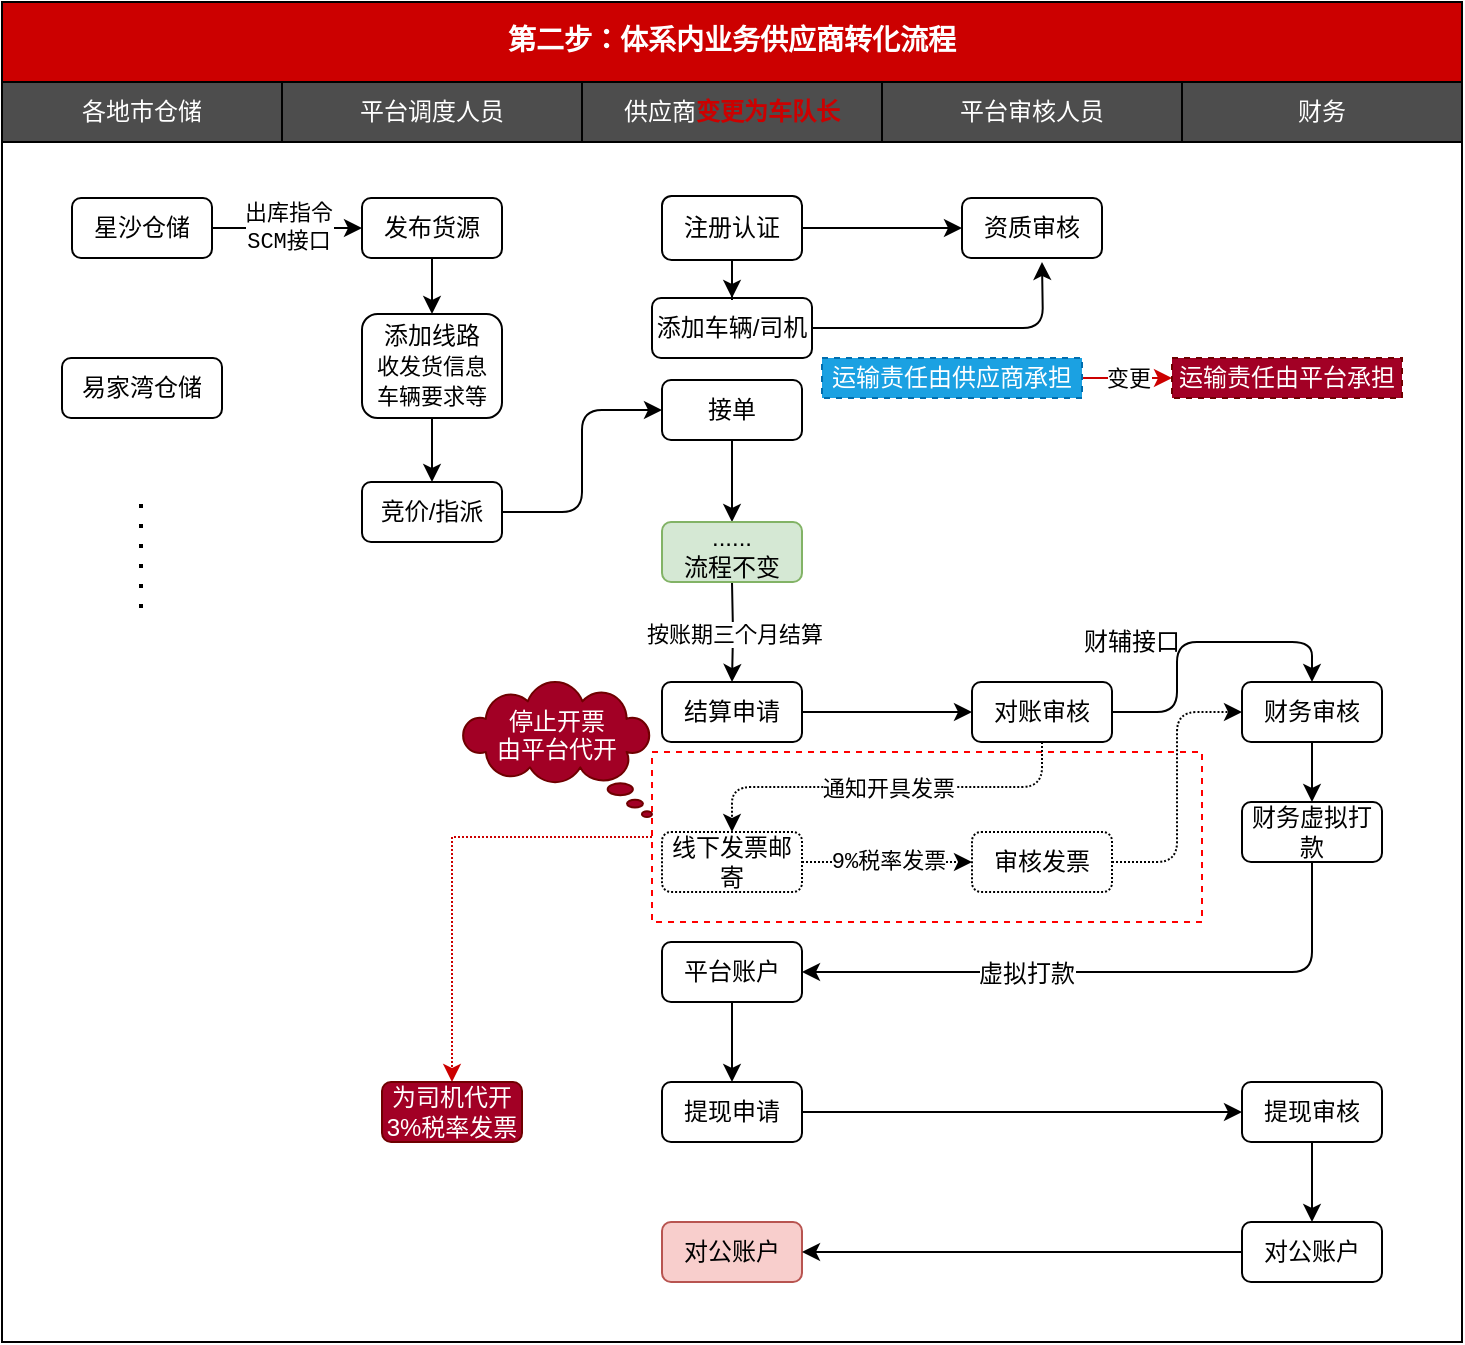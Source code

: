 <mxfile version="12.4.8" type="github"><diagram id="3_ST8aORF-W1Ic3_STmp" name="第 1 页"><mxGraphModel dx="854" dy="429" grid="1" gridSize="10" guides="1" tooltips="1" connect="1" arrows="1" fold="1" page="1" pageScale="1" pageWidth="827" pageHeight="1169" math="0" shadow="0"><root><mxCell id="0"/><mxCell id="1" parent="0"/><mxCell id="KZpfUZ1S4_SI1Fadq2B--9" style="edgeStyle=orthogonalEdgeStyle;rounded=0;orthogonalLoop=1;jettySize=auto;html=1;entryX=0.5;entryY=0;entryDx=0;entryDy=0;dashed=1;dashPattern=1 1;strokeColor=#CC0000;" parent="1" source="KZpfUZ1S4_SI1Fadq2B--1" target="KZpfUZ1S4_SI1Fadq2B--7" edge="1"><mxGeometry relative="1" as="geometry"/></mxCell><mxCell id="KZpfUZ1S4_SI1Fadq2B--1" value="" style="rounded=0;whiteSpace=wrap;html=1;fillColor=none;dashed=1;strokeColor=#FF0000;" parent="1" vertex="1"><mxGeometry x="385" y="425" width="275" height="85" as="geometry"/></mxCell><mxCell id="tVjI4oLR0k96hLmSN2iQ-1" value="" style="rounded=0;whiteSpace=wrap;html=1;fontFamily=Courier New;fontColor=#000000;fillColor=none;" parent="1" vertex="1"><mxGeometry x="60" y="120" width="730" height="600" as="geometry"/></mxCell><mxCell id="tVjI4oLR0k96hLmSN2iQ-2" value="平台调度人员" style="rounded=0;whiteSpace=wrap;html=1;fillColor=#4D4D4D;fontColor=#FFFFFF;" parent="1" vertex="1"><mxGeometry x="200" y="90" width="150" height="30" as="geometry"/></mxCell><mxCell id="tVjI4oLR0k96hLmSN2iQ-3" value="供应商&lt;font color=&quot;#cc0000&quot;&gt;&lt;b&gt;变更为车队长&lt;/b&gt;&lt;/font&gt;" style="rounded=0;whiteSpace=wrap;html=1;fillColor=#4D4D4D;fontColor=#FFFFFF;" parent="1" vertex="1"><mxGeometry x="350" y="90" width="150" height="30" as="geometry"/></mxCell><mxCell id="tVjI4oLR0k96hLmSN2iQ-4" value="平台审核人员" style="rounded=0;whiteSpace=wrap;html=1;fillColor=#4D4D4D;fontColor=#FFFFFF;" parent="1" vertex="1"><mxGeometry x="500" y="90" width="150" height="30" as="geometry"/></mxCell><mxCell id="tVjI4oLR0k96hLmSN2iQ-5" value="第二步：体系内业务供应商转化流程" style="rounded=0;whiteSpace=wrap;html=1;fillColor=#CC0000;fontColor=#FFFFFF;fontSize=14;fontStyle=1;fontFamily=Courier New;" parent="1" vertex="1"><mxGeometry x="60" y="50" width="730" height="40" as="geometry"/></mxCell><mxCell id="tVjI4oLR0k96hLmSN2iQ-6" value="星沙仓储" style="rounded=1;whiteSpace=wrap;html=1;" parent="1" vertex="1"><mxGeometry x="95" y="148" width="70" height="30" as="geometry"/></mxCell><mxCell id="tVjI4oLR0k96hLmSN2iQ-7" value="易家湾仓储" style="rounded=1;whiteSpace=wrap;html=1;" parent="1" vertex="1"><mxGeometry x="90" y="228" width="80" height="30" as="geometry"/></mxCell><mxCell id="tVjI4oLR0k96hLmSN2iQ-8" value="各地市仓储" style="rounded=0;whiteSpace=wrap;html=1;fillColor=#4D4D4D;fontColor=#FFFFFF;" parent="1" vertex="1"><mxGeometry x="60" y="90" width="140" height="30" as="geometry"/></mxCell><mxCell id="tVjI4oLR0k96hLmSN2iQ-9" value="" style="endArrow=none;dashed=1;html=1;fontFamily=Courier New;fontColor=#FFFFFF;strokeWidth=2;dashPattern=1 4;" parent="1" edge="1"><mxGeometry width="50" height="50" relative="1" as="geometry"><mxPoint x="129.5" y="353" as="sourcePoint"/><mxPoint x="129.5" y="293" as="targetPoint"/></mxGeometry></mxCell><mxCell id="tVjI4oLR0k96hLmSN2iQ-16" value="财务" style="rounded=0;whiteSpace=wrap;html=1;fillColor=#4D4D4D;fontColor=#FFFFFF;" parent="1" vertex="1"><mxGeometry x="650" y="90" width="140" height="30" as="geometry"/></mxCell><mxCell id="tVjI4oLR0k96hLmSN2iQ-23" value="出库指令&lt;br&gt;SCM接口" style="edgeStyle=orthogonalEdgeStyle;rounded=0;orthogonalLoop=1;jettySize=auto;html=1;strokeWidth=1;fontFamily=Courier New;fontColor=#000000;" parent="1" source="tVjI4oLR0k96hLmSN2iQ-6" edge="1"><mxGeometry relative="1" as="geometry"><Array as="points"><mxPoint x="200" y="163"/><mxPoint x="200" y="163"/></Array><mxPoint x="240" y="163" as="targetPoint"/></mxGeometry></mxCell><mxCell id="tVjI4oLR0k96hLmSN2iQ-28" style="edgeStyle=orthogonalEdgeStyle;rounded=1;orthogonalLoop=1;jettySize=auto;html=1;entryX=0;entryY=0.5;entryDx=0;entryDy=0;strokeWidth=1;fontFamily=Courier New;fontColor=#000000;align=center;exitX=1;exitY=0.5;exitDx=0;exitDy=0;dashed=1;dashPattern=1 1;" parent="1" source="ZWZ5OIvvonjbeggmRMI_-32" target="tVjI4oLR0k96hLmSN2iQ-33" edge="1"><mxGeometry relative="1" as="geometry"/></mxCell><mxCell id="ZWZ5OIvvonjbeggmRMI_-34" style="edgeStyle=orthogonalEdgeStyle;rounded=1;orthogonalLoop=1;jettySize=auto;html=1;entryX=0.5;entryY=0;entryDx=0;entryDy=0;" parent="1" source="tVjI4oLR0k96hLmSN2iQ-29" target="tVjI4oLR0k96hLmSN2iQ-33" edge="1"><mxGeometry relative="1" as="geometry"/></mxCell><mxCell id="tVjI4oLR0k96hLmSN2iQ-29" value="对账审核" style="rounded=1;whiteSpace=wrap;html=1;" parent="1" vertex="1"><mxGeometry x="545" y="390" width="70" height="30" as="geometry"/></mxCell><mxCell id="tVjI4oLR0k96hLmSN2iQ-51" style="edgeStyle=orthogonalEdgeStyle;rounded=1;orthogonalLoop=1;jettySize=auto;html=1;entryX=0;entryY=0.5;entryDx=0;entryDy=0;" parent="1" source="tVjI4oLR0k96hLmSN2iQ-31" target="tVjI4oLR0k96hLmSN2iQ-50" edge="1"><mxGeometry relative="1" as="geometry"/></mxCell><mxCell id="tVjI4oLR0k96hLmSN2iQ-31" value="竞价/指派" style="rounded=1;whiteSpace=wrap;html=1;" parent="1" vertex="1"><mxGeometry x="240" y="290" width="70" height="30" as="geometry"/></mxCell><mxCell id="tVjI4oLR0k96hLmSN2iQ-78" style="edgeStyle=orthogonalEdgeStyle;rounded=1;orthogonalLoop=1;jettySize=auto;html=1;entryX=0.5;entryY=0;entryDx=0;entryDy=0;startArrow=none;startFill=0;" parent="1" source="tVjI4oLR0k96hLmSN2iQ-33" target="tVjI4oLR0k96hLmSN2iQ-38" edge="1"><mxGeometry relative="1" as="geometry"/></mxCell><mxCell id="tVjI4oLR0k96hLmSN2iQ-33" value="财务审核" style="rounded=1;whiteSpace=wrap;html=1;" parent="1" vertex="1"><mxGeometry x="680" y="390" width="70" height="30" as="geometry"/></mxCell><mxCell id="tVjI4oLR0k96hLmSN2iQ-80" value="" style="edgeStyle=orthogonalEdgeStyle;rounded=1;orthogonalLoop=1;jettySize=auto;html=1;startArrow=none;startFill=0;" parent="1" source="tVjI4oLR0k96hLmSN2iQ-34" target="tVjI4oLR0k96hLmSN2iQ-79" edge="1"><mxGeometry relative="1" as="geometry"/></mxCell><mxCell id="tVjI4oLR0k96hLmSN2iQ-34" value="平台账户" style="rounded=1;whiteSpace=wrap;html=1;" parent="1" vertex="1"><mxGeometry x="390" y="520" width="70" height="30" as="geometry"/></mxCell><mxCell id="tVjI4oLR0k96hLmSN2iQ-96" value="" style="edgeStyle=orthogonalEdgeStyle;rounded=1;orthogonalLoop=1;jettySize=auto;html=1;entryX=0;entryY=0.5;entryDx=0;entryDy=0;startArrow=none;startFill=0;" parent="1" source="tVjI4oLR0k96hLmSN2iQ-79" target="ZWZ5OIvvonjbeggmRMI_-1" edge="1"><mxGeometry relative="1" as="geometry"/></mxCell><mxCell id="tVjI4oLR0k96hLmSN2iQ-79" value="提现申请" style="rounded=1;whiteSpace=wrap;html=1;" parent="1" vertex="1"><mxGeometry x="390" y="590" width="70" height="30" as="geometry"/></mxCell><mxCell id="tVjI4oLR0k96hLmSN2iQ-93" value="对公账户" style="rounded=1;whiteSpace=wrap;html=1;fillColor=#f8cecc;strokeColor=#b85450;" parent="1" vertex="1"><mxGeometry x="390" y="660" width="70" height="30" as="geometry"/></mxCell><mxCell id="tVjI4oLR0k96hLmSN2iQ-35" value="9%税率发票" style="edgeStyle=orthogonalEdgeStyle;rounded=1;orthogonalLoop=1;jettySize=auto;html=1;strokeWidth=1;fontFamily=Courier New;fontColor=#000000;align=center;entryX=0;entryY=0.5;entryDx=0;entryDy=0;dashed=1;dashPattern=1 1;" parent="1" source="tVjI4oLR0k96hLmSN2iQ-36" target="ZWZ5OIvvonjbeggmRMI_-32" edge="1"><mxGeometry relative="1" as="geometry"><mxPoint x="520" y="480" as="targetPoint"/></mxGeometry></mxCell><mxCell id="tVjI4oLR0k96hLmSN2iQ-36" value="线下发票邮寄" style="rounded=1;whiteSpace=wrap;html=1;dashed=1;dashPattern=1 1;" parent="1" vertex="1"><mxGeometry x="390" y="465" width="70" height="30" as="geometry"/></mxCell><mxCell id="tVjI4oLR0k96hLmSN2iQ-85" style="edgeStyle=orthogonalEdgeStyle;rounded=1;orthogonalLoop=1;jettySize=auto;html=1;entryX=1;entryY=0.5;entryDx=0;entryDy=0;startArrow=none;startFill=0;" parent="1" source="tVjI4oLR0k96hLmSN2iQ-38" target="tVjI4oLR0k96hLmSN2iQ-34" edge="1"><mxGeometry relative="1" as="geometry"><Array as="points"><mxPoint x="715" y="535"/></Array></mxGeometry></mxCell><mxCell id="tVjI4oLR0k96hLmSN2iQ-86" value="虚拟打款" style="text;html=1;align=center;verticalAlign=middle;resizable=0;points=[];labelBackgroundColor=#ffffff;" parent="tVjI4oLR0k96hLmSN2iQ-85" vertex="1" connectable="0"><mxGeometry x="0.28" y="1" relative="1" as="geometry"><mxPoint as="offset"/></mxGeometry></mxCell><mxCell id="tVjI4oLR0k96hLmSN2iQ-38" value="财务虚拟打款" style="rounded=1;whiteSpace=wrap;html=1;" parent="1" vertex="1"><mxGeometry x="680" y="450" width="70" height="30" as="geometry"/></mxCell><mxCell id="tVjI4oLR0k96hLmSN2iQ-44" style="edgeStyle=orthogonalEdgeStyle;rounded=0;orthogonalLoop=1;jettySize=auto;html=1;" parent="1" source="tVjI4oLR0k96hLmSN2iQ-41" target="tVjI4oLR0k96hLmSN2iQ-31" edge="1"><mxGeometry relative="1" as="geometry"/></mxCell><mxCell id="tVjI4oLR0k96hLmSN2iQ-41" value="添加线路&lt;br&gt;&lt;span style=&quot;font-family: &amp;#34;courier new&amp;#34; ; font-size: 11px ; white-space: nowrap ; background-color: rgb(255 , 255 , 255)&quot;&gt;收发货信息&lt;br&gt;&lt;/span&gt;&lt;span style=&quot;font-family: &amp;#34;courier new&amp;#34; ; font-size: 11px ; white-space: nowrap ; background-color: rgb(255 , 255 , 255)&quot;&gt;车辆要求等&lt;/span&gt;&lt;span style=&quot;font-family: &amp;#34;courier new&amp;#34; ; font-size: 11px ; white-space: nowrap ; background-color: rgb(255 , 255 , 255)&quot;&gt;&lt;br&gt;&lt;/span&gt;" style="rounded=1;whiteSpace=wrap;html=1;" parent="1" vertex="1"><mxGeometry x="240" y="206" width="70" height="52" as="geometry"/></mxCell><mxCell id="tVjI4oLR0k96hLmSN2iQ-42" value="" style="edgeStyle=orthogonalEdgeStyle;rounded=1;orthogonalLoop=1;jettySize=auto;html=1;strokeWidth=1;fontFamily=Courier New;fontColor=#000000;align=center;" parent="1" source="tVjI4oLR0k96hLmSN2iQ-43" target="tVjI4oLR0k96hLmSN2iQ-41" edge="1"><mxGeometry relative="1" as="geometry"/></mxCell><mxCell id="tVjI4oLR0k96hLmSN2iQ-43" value="发布货源" style="rounded=1;whiteSpace=wrap;html=1;" parent="1" vertex="1"><mxGeometry x="240" y="148" width="70" height="30" as="geometry"/></mxCell><mxCell id="tVjI4oLR0k96hLmSN2iQ-55" style="edgeStyle=orthogonalEdgeStyle;rounded=1;orthogonalLoop=1;jettySize=auto;html=1;" parent="1" source="tVjI4oLR0k96hLmSN2iQ-48" edge="1"><mxGeometry relative="1" as="geometry"><mxPoint x="580" y="180" as="targetPoint"/></mxGeometry></mxCell><mxCell id="tVjI4oLR0k96hLmSN2iQ-48" value="添加车辆/司机" style="rounded=1;whiteSpace=wrap;html=1;" parent="1" vertex="1"><mxGeometry x="385" y="198" width="80" height="30" as="geometry"/></mxCell><mxCell id="tVjI4oLR0k96hLmSN2iQ-54" style="edgeStyle=orthogonalEdgeStyle;rounded=1;orthogonalLoop=1;jettySize=auto;html=1;entryX=0;entryY=0.5;entryDx=0;entryDy=0;" parent="1" source="tVjI4oLR0k96hLmSN2iQ-49" target="tVjI4oLR0k96hLmSN2iQ-52" edge="1"><mxGeometry relative="1" as="geometry"/></mxCell><mxCell id="ZWZ5OIvvonjbeggmRMI_-5" style="edgeStyle=orthogonalEdgeStyle;rounded=0;orthogonalLoop=1;jettySize=auto;html=1;entryX=0.5;entryY=0;entryDx=0;entryDy=0;" parent="1" source="tVjI4oLR0k96hLmSN2iQ-49" target="tVjI4oLR0k96hLmSN2iQ-48" edge="1"><mxGeometry relative="1" as="geometry"/></mxCell><mxCell id="tVjI4oLR0k96hLmSN2iQ-49" value="注册认证" style="rounded=1;whiteSpace=wrap;html=1;" parent="1" vertex="1"><mxGeometry x="390" y="147" width="70" height="32" as="geometry"/></mxCell><mxCell id="tVjI4oLR0k96hLmSN2iQ-58" style="edgeStyle=orthogonalEdgeStyle;rounded=1;orthogonalLoop=1;jettySize=auto;html=1;entryX=0.5;entryY=0;entryDx=0;entryDy=0;" parent="1" source="tVjI4oLR0k96hLmSN2iQ-50" target="KZpfUZ1S4_SI1Fadq2B--6" edge="1"><mxGeometry relative="1" as="geometry"><mxPoint x="425" y="290" as="targetPoint"/></mxGeometry></mxCell><mxCell id="tVjI4oLR0k96hLmSN2iQ-50" value="接单" style="rounded=1;whiteSpace=wrap;html=1;" parent="1" vertex="1"><mxGeometry x="390" y="239" width="70" height="30" as="geometry"/></mxCell><mxCell id="tVjI4oLR0k96hLmSN2iQ-52" value="资质审核" style="rounded=1;whiteSpace=wrap;html=1;" parent="1" vertex="1"><mxGeometry x="540" y="148" width="70" height="30" as="geometry"/></mxCell><mxCell id="ZWZ5OIvvonjbeggmRMI_-29" value="通知开具发票" style="edgeStyle=orthogonalEdgeStyle;rounded=1;orthogonalLoop=1;jettySize=auto;html=1;entryX=0.5;entryY=0;entryDx=0;entryDy=0;exitX=0.5;exitY=1;exitDx=0;exitDy=0;dashed=1;dashPattern=1 1;" parent="1" source="tVjI4oLR0k96hLmSN2iQ-29" target="tVjI4oLR0k96hLmSN2iQ-36" edge="1"><mxGeometry relative="1" as="geometry"/></mxCell><mxCell id="ZWZ5OIvvonjbeggmRMI_-31" style="edgeStyle=orthogonalEdgeStyle;rounded=0;orthogonalLoop=1;jettySize=auto;html=1;entryX=0;entryY=0.5;entryDx=0;entryDy=0;" parent="1" source="tVjI4oLR0k96hLmSN2iQ-67" target="tVjI4oLR0k96hLmSN2iQ-29" edge="1"><mxGeometry relative="1" as="geometry"/></mxCell><mxCell id="tVjI4oLR0k96hLmSN2iQ-67" value="结算申请" style="rounded=1;whiteSpace=wrap;html=1;" parent="1" vertex="1"><mxGeometry x="390" y="390" width="70" height="30" as="geometry"/></mxCell><mxCell id="tVjI4oLR0k96hLmSN2iQ-95" style="edgeStyle=orthogonalEdgeStyle;rounded=1;orthogonalLoop=1;jettySize=auto;html=1;startArrow=none;startFill=0;" parent="1" source="tVjI4oLR0k96hLmSN2iQ-87" target="tVjI4oLR0k96hLmSN2iQ-93" edge="1"><mxGeometry relative="1" as="geometry"/></mxCell><mxCell id="tVjI4oLR0k96hLmSN2iQ-87" value="对公账户" style="rounded=1;whiteSpace=wrap;html=1;" parent="1" vertex="1"><mxGeometry x="680" y="660" width="70" height="30" as="geometry"/></mxCell><mxCell id="ZWZ5OIvvonjbeggmRMI_-4" style="edgeStyle=orthogonalEdgeStyle;rounded=0;orthogonalLoop=1;jettySize=auto;html=1;" parent="1" source="ZWZ5OIvvonjbeggmRMI_-1" target="tVjI4oLR0k96hLmSN2iQ-87" edge="1"><mxGeometry relative="1" as="geometry"/></mxCell><mxCell id="ZWZ5OIvvonjbeggmRMI_-1" value="提现审核" style="rounded=1;whiteSpace=wrap;html=1;" parent="1" vertex="1"><mxGeometry x="680" y="590" width="70" height="30" as="geometry"/></mxCell><mxCell id="ZWZ5OIvvonjbeggmRMI_-21" value="按账期三个月结算" style="edgeStyle=orthogonalEdgeStyle;rounded=0;orthogonalLoop=1;jettySize=auto;html=1;entryX=0.5;entryY=0;entryDx=0;entryDy=0;" parent="1" target="tVjI4oLR0k96hLmSN2iQ-67" edge="1"><mxGeometry relative="1" as="geometry"><mxPoint x="425" y="340" as="sourcePoint"/></mxGeometry></mxCell><mxCell id="KZpfUZ1S4_SI1Fadq2B--5" value="变更" style="edgeStyle=orthogonalEdgeStyle;rounded=0;orthogonalLoop=1;jettySize=auto;html=1;strokeColor=#CC0000;" parent="1" source="ZWZ5OIvvonjbeggmRMI_-22" target="KZpfUZ1S4_SI1Fadq2B--4" edge="1"><mxGeometry relative="1" as="geometry"/></mxCell><mxCell id="ZWZ5OIvvonjbeggmRMI_-22" value="运输责任由供应商承担" style="text;html=1;strokeColor=#006EAF;fillColor=#1ba1e2;align=center;verticalAlign=middle;whiteSpace=wrap;rounded=0;dashed=1;fontColor=#ffffff;" parent="1" vertex="1"><mxGeometry x="470" y="228" width="130" height="20" as="geometry"/></mxCell><mxCell id="KZpfUZ1S4_SI1Fadq2B--4" value="运输责任由平台承担" style="text;html=1;strokeColor=#6F0000;fillColor=#a20025;align=center;verticalAlign=middle;whiteSpace=wrap;rounded=0;dashed=1;fontColor=#ffffff;" parent="1" vertex="1"><mxGeometry x="645" y="228" width="115" height="20" as="geometry"/></mxCell><mxCell id="ZWZ5OIvvonjbeggmRMI_-28" value="财辅接口" style="text;html=1;strokeColor=none;fillColor=none;align=center;verticalAlign=middle;whiteSpace=wrap;rounded=0;dashed=1;" parent="1" vertex="1"><mxGeometry x="580" y="360" width="90" height="20" as="geometry"/></mxCell><mxCell id="ZWZ5OIvvonjbeggmRMI_-32" value="审核发票" style="rounded=1;whiteSpace=wrap;html=1;dashed=1;dashPattern=1 1;" parent="1" vertex="1"><mxGeometry x="545" y="465" width="70" height="30" as="geometry"/></mxCell><mxCell id="KZpfUZ1S4_SI1Fadq2B--2" value="停止开票&lt;br&gt;由平台代开&lt;br&gt;&amp;nbsp;" style="whiteSpace=wrap;html=1;shape=mxgraph.basic.cloud_callout;strokeColor=#6F0000;flipH=1;flipV=0;fillColor=#a20025;fontColor=#ffffff;" parent="1" vertex="1"><mxGeometry x="290" y="390" width="95" height="67.5" as="geometry"/></mxCell><mxCell id="KZpfUZ1S4_SI1Fadq2B--6" value="......&lt;br&gt;流程不变" style="rounded=1;whiteSpace=wrap;html=1;fillColor=#d5e8d4;strokeColor=#82b366;" parent="1" vertex="1"><mxGeometry x="390" y="310" width="70" height="30" as="geometry"/></mxCell><mxCell id="KZpfUZ1S4_SI1Fadq2B--7" value="为司机代开3%税率发票" style="rounded=1;whiteSpace=wrap;html=1;fillColor=#a20025;strokeColor=#6F0000;fontColor=#ffffff;" parent="1" vertex="1"><mxGeometry x="250" y="590" width="70" height="30" as="geometry"/></mxCell></root></mxGraphModel></diagram></mxfile>